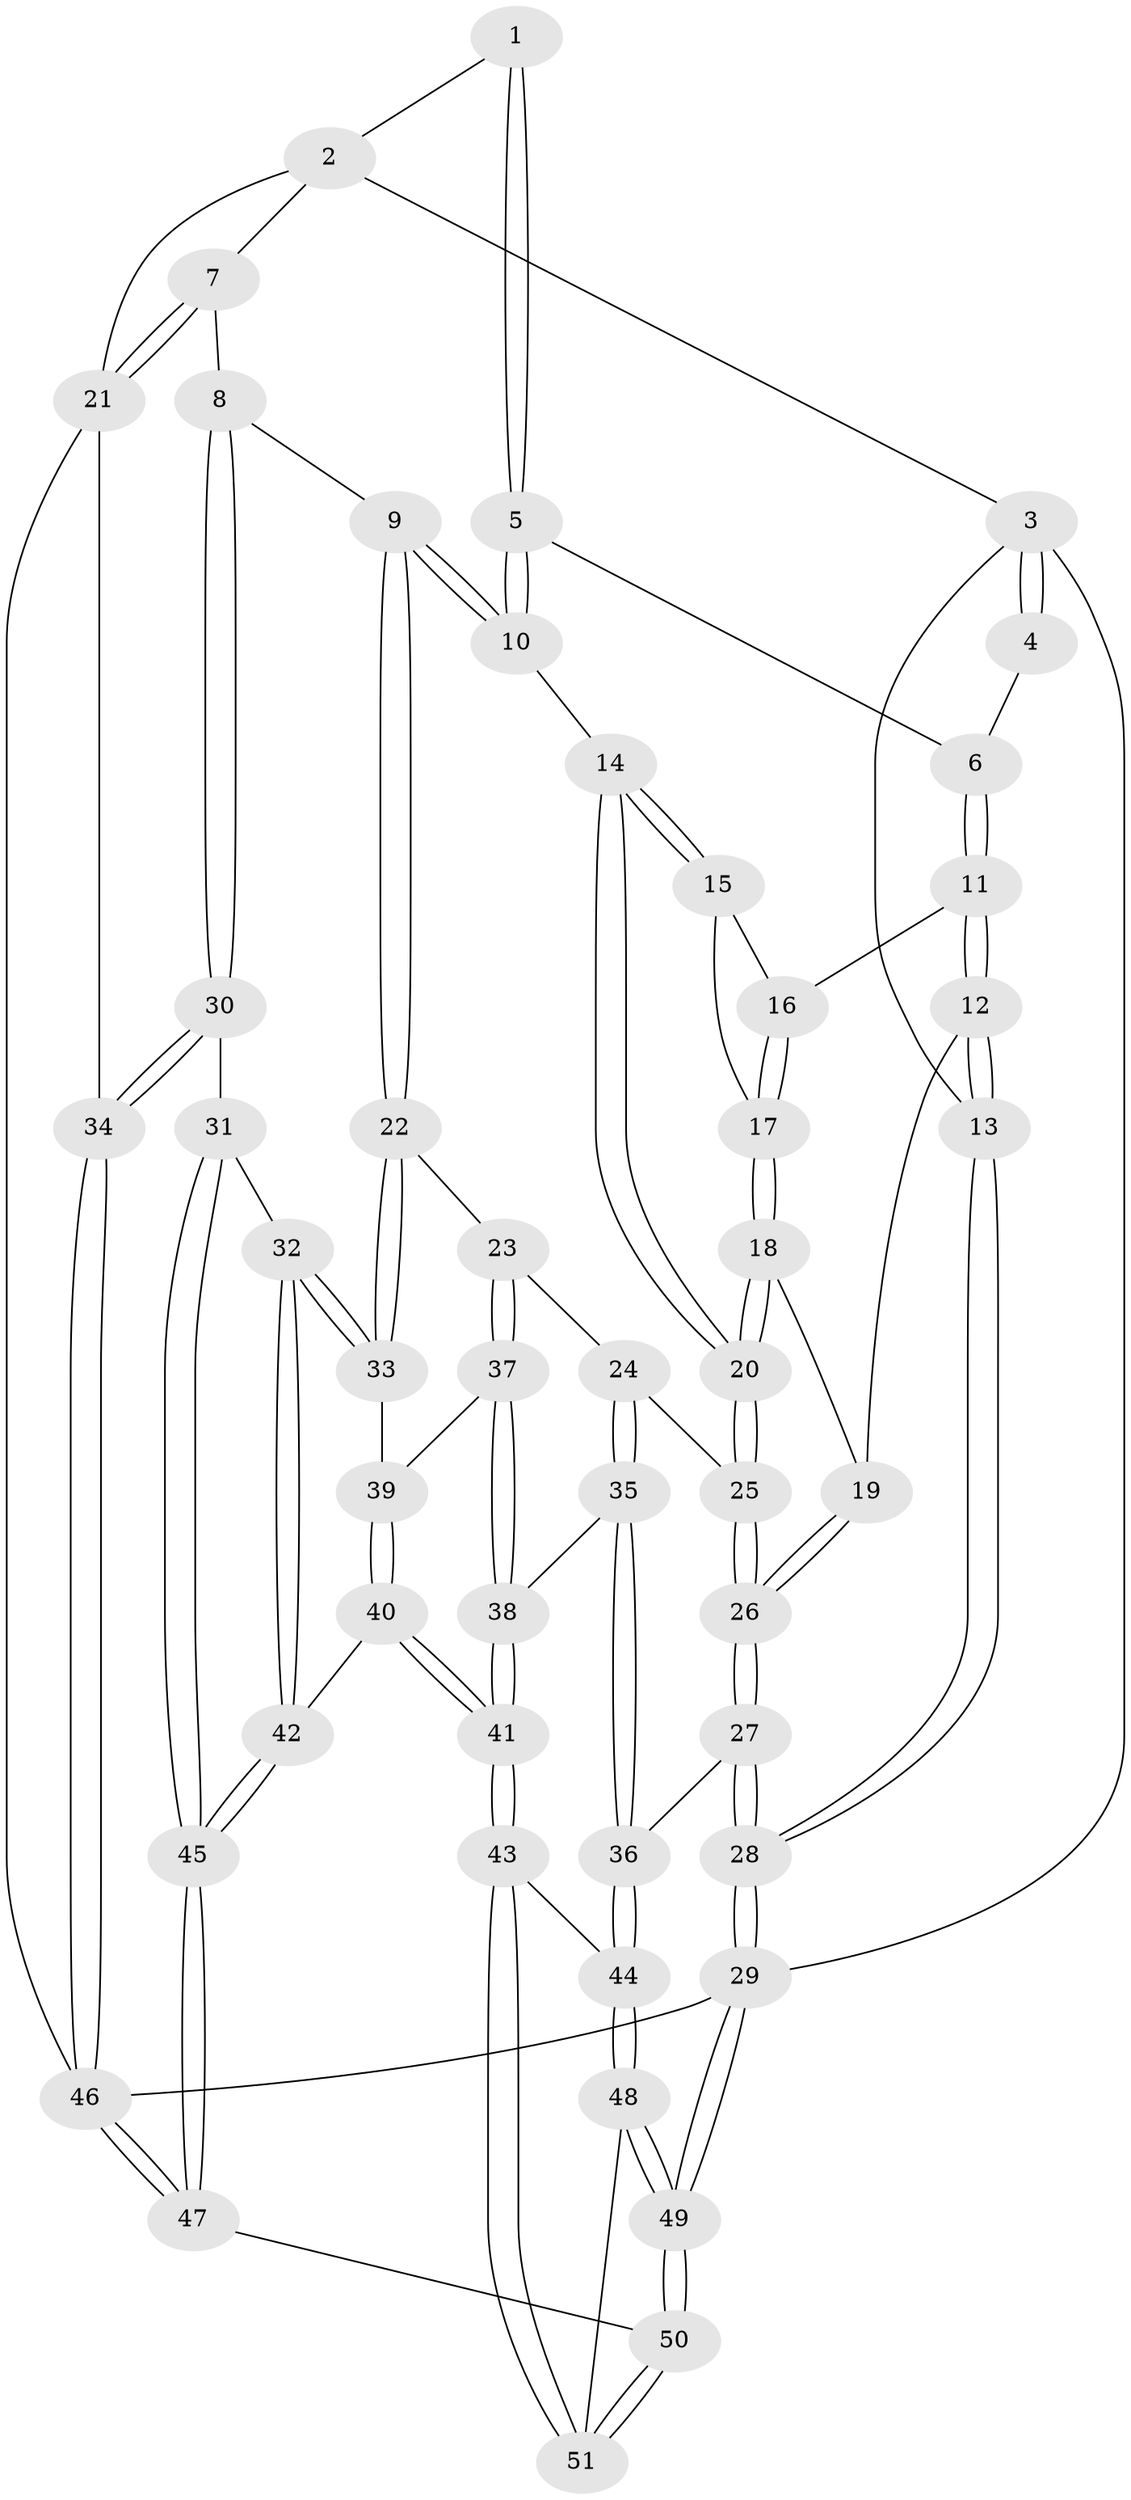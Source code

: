 // coarse degree distribution, {3: 0.21428571428571427, 4: 0.42857142857142855, 5: 0.35714285714285715}
// Generated by graph-tools (version 1.1) at 2025/24/03/03/25 07:24:31]
// undirected, 51 vertices, 124 edges
graph export_dot {
graph [start="1"]
  node [color=gray90,style=filled];
  1 [pos="+0.3855722998303134+0"];
  2 [pos="+0.7299878406930307+0"];
  3 [pos="+0+0"];
  4 [pos="+0.22105328532686014+0"];
  5 [pos="+0.42924679831398643+0.0932582796555391"];
  6 [pos="+0.28585503216285574+0.09403161704154019"];
  7 [pos="+0.7399964700916796+0.030377653967779774"];
  8 [pos="+0.6733906290160917+0.21639690402280093"];
  9 [pos="+0.6282453531594698+0.23179896151967924"];
  10 [pos="+0.47450467166971844+0.16481913492568012"];
  11 [pos="+0.27079035311429317+0.13561131983682434"];
  12 [pos="+0.20062272417821056+0.17065648364366878"];
  13 [pos="+0+0"];
  14 [pos="+0.4744323251921806+0.1648437330386402"];
  15 [pos="+0.40542949913154075+0.1753489189443744"];
  16 [pos="+0.2761168889633849+0.1400600107463137"];
  17 [pos="+0.32190898141856744+0.22802136325512723"];
  18 [pos="+0.3086792816104737+0.28352223529646536"];
  19 [pos="+0.21152919601584524+0.2617357962692865"];
  20 [pos="+0.3256211216269253+0.3027571639143852"];
  21 [pos="+1+0.19371081398547108"];
  22 [pos="+0.499530523649697+0.3922507953047997"];
  23 [pos="+0.489069253738442+0.3966675149853085"];
  24 [pos="+0.38788042903870207+0.3868521143537234"];
  25 [pos="+0.3575613014666454+0.37236009787219154"];
  26 [pos="+0.01100168805159527+0.49564168699512645"];
  27 [pos="+0+0.5131329819138075"];
  28 [pos="+0+0.5093444438653306"];
  29 [pos="+0+1"];
  30 [pos="+0.9433484713105457+0.4906419928412087"];
  31 [pos="+0.8766504130216923+0.546779728566265"];
  32 [pos="+0.8534556812156543+0.5546559363792524"];
  33 [pos="+0.624582007803918+0.5742682383714784"];
  34 [pos="+1+0.4915495666450467"];
  35 [pos="+0.27594037017366035+0.6072622484492681"];
  36 [pos="+0.1495060845690212+0.6085764700225883"];
  37 [pos="+0.451758297946143+0.5089621214104737"];
  38 [pos="+0.36125964017538814+0.6320126161393642"];
  39 [pos="+0.5607326481888606+0.6479889622703312"];
  40 [pos="+0.5068504518554728+0.7510709610843298"];
  41 [pos="+0.4822518202629462+0.7617001278951427"];
  42 [pos="+0.6372400830913347+0.7828571118234465"];
  43 [pos="+0.4622566731599193+0.8050818934042798"];
  44 [pos="+0.1879400495726431+0.7309033846615768"];
  45 [pos="+0.7937742815760083+0.9352360558721828"];
  46 [pos="+1+1"];
  47 [pos="+0.8942843133422447+1"];
  48 [pos="+0.22140945377371674+0.9282921140188686"];
  49 [pos="+0+1"];
  50 [pos="+0.5951644850578348+1"];
  51 [pos="+0.4505934521269162+0.8382711805823805"];
  1 -- 2;
  1 -- 5;
  1 -- 5;
  2 -- 3;
  2 -- 7;
  2 -- 21;
  3 -- 4;
  3 -- 4;
  3 -- 13;
  3 -- 29;
  4 -- 6;
  5 -- 6;
  5 -- 10;
  5 -- 10;
  6 -- 11;
  6 -- 11;
  7 -- 8;
  7 -- 21;
  7 -- 21;
  8 -- 9;
  8 -- 30;
  8 -- 30;
  9 -- 10;
  9 -- 10;
  9 -- 22;
  9 -- 22;
  10 -- 14;
  11 -- 12;
  11 -- 12;
  11 -- 16;
  12 -- 13;
  12 -- 13;
  12 -- 19;
  13 -- 28;
  13 -- 28;
  14 -- 15;
  14 -- 15;
  14 -- 20;
  14 -- 20;
  15 -- 16;
  15 -- 17;
  16 -- 17;
  16 -- 17;
  17 -- 18;
  17 -- 18;
  18 -- 19;
  18 -- 20;
  18 -- 20;
  19 -- 26;
  19 -- 26;
  20 -- 25;
  20 -- 25;
  21 -- 34;
  21 -- 46;
  22 -- 23;
  22 -- 33;
  22 -- 33;
  23 -- 24;
  23 -- 37;
  23 -- 37;
  24 -- 25;
  24 -- 35;
  24 -- 35;
  25 -- 26;
  25 -- 26;
  26 -- 27;
  26 -- 27;
  27 -- 28;
  27 -- 28;
  27 -- 36;
  28 -- 29;
  28 -- 29;
  29 -- 49;
  29 -- 49;
  29 -- 46;
  30 -- 31;
  30 -- 34;
  30 -- 34;
  31 -- 32;
  31 -- 45;
  31 -- 45;
  32 -- 33;
  32 -- 33;
  32 -- 42;
  32 -- 42;
  33 -- 39;
  34 -- 46;
  34 -- 46;
  35 -- 36;
  35 -- 36;
  35 -- 38;
  36 -- 44;
  36 -- 44;
  37 -- 38;
  37 -- 38;
  37 -- 39;
  38 -- 41;
  38 -- 41;
  39 -- 40;
  39 -- 40;
  40 -- 41;
  40 -- 41;
  40 -- 42;
  41 -- 43;
  41 -- 43;
  42 -- 45;
  42 -- 45;
  43 -- 44;
  43 -- 51;
  43 -- 51;
  44 -- 48;
  44 -- 48;
  45 -- 47;
  45 -- 47;
  46 -- 47;
  46 -- 47;
  47 -- 50;
  48 -- 49;
  48 -- 49;
  48 -- 51;
  49 -- 50;
  49 -- 50;
  50 -- 51;
  50 -- 51;
}

